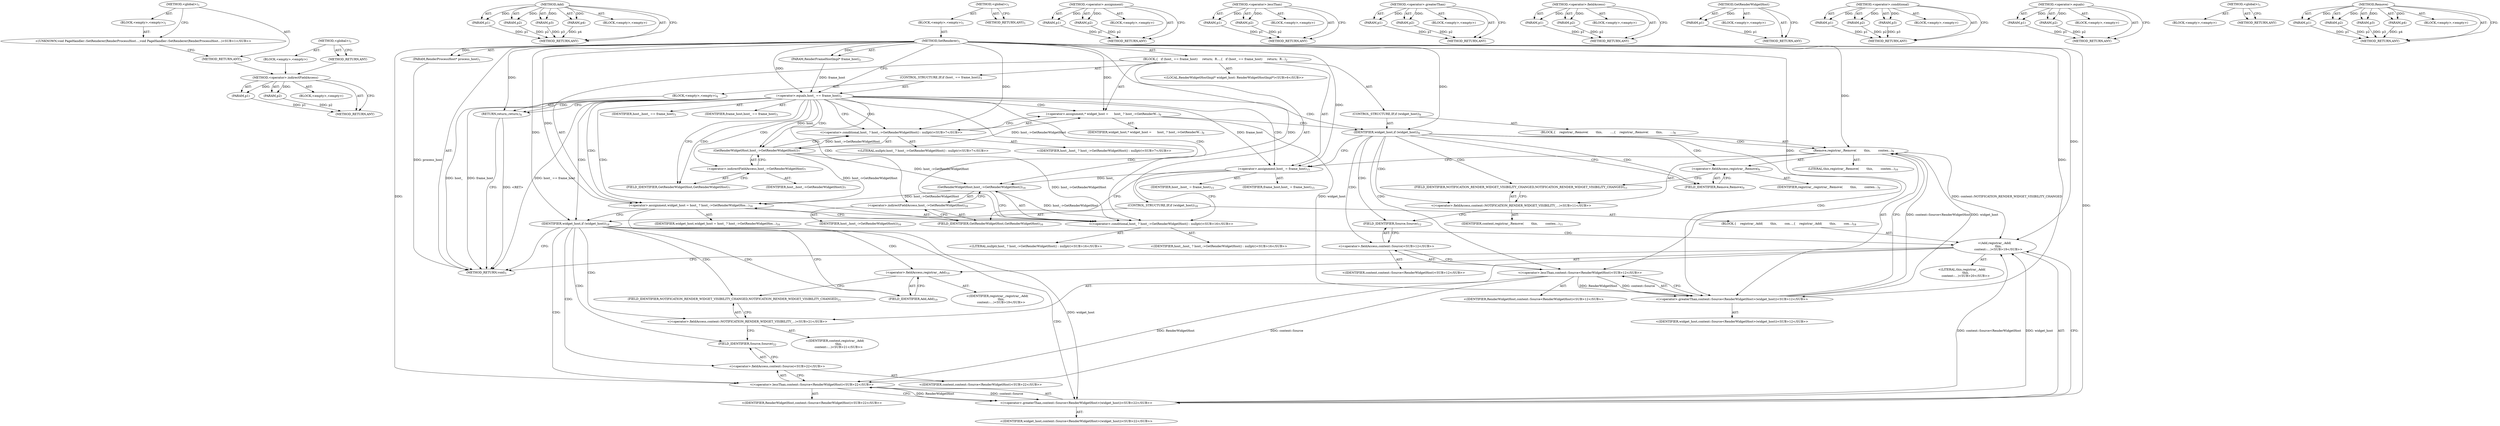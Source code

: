 digraph "&lt;global&gt;" {
vulnerable_119 [label=<(METHOD,&lt;operator&gt;.indirectFieldAccess)>];
vulnerable_120 [label=<(PARAM,p1)>];
vulnerable_121 [label=<(PARAM,p2)>];
vulnerable_122 [label=<(BLOCK,&lt;empty&gt;,&lt;empty&gt;)>];
vulnerable_123 [label=<(METHOD_RETURN,ANY)>];
vulnerable_146 [label=<(METHOD,Add)>];
vulnerable_147 [label=<(PARAM,p1)>];
vulnerable_148 [label=<(PARAM,p2)>];
vulnerable_149 [label=<(PARAM,p3)>];
vulnerable_150 [label=<(PARAM,p4)>];
vulnerable_151 [label=<(BLOCK,&lt;empty&gt;,&lt;empty&gt;)>];
vulnerable_152 [label=<(METHOD_RETURN,ANY)>];
vulnerable_6 [label=<(METHOD,&lt;global&gt;)<SUB>1</SUB>>];
vulnerable_7 [label=<(BLOCK,&lt;empty&gt;,&lt;empty&gt;)<SUB>1</SUB>>];
vulnerable_8 [label=<(METHOD,SetRenderer)<SUB>1</SUB>>];
vulnerable_9 [label=<(PARAM,RenderProcessHost* process_host)<SUB>1</SUB>>];
vulnerable_10 [label=<(PARAM,RenderFrameHostImpl* frame_host)<SUB>2</SUB>>];
vulnerable_11 [label=<(BLOCK,{
   if (host_ == frame_host)
     return;

  R...,{
   if (host_ == frame_host)
     return;

  R...)<SUB>2</SUB>>];
vulnerable_12 [label=<(CONTROL_STRUCTURE,IF,if (host_ == frame_host))<SUB>3</SUB>>];
vulnerable_13 [label=<(&lt;operator&gt;.equals,host_ == frame_host)<SUB>3</SUB>>];
vulnerable_14 [label=<(IDENTIFIER,host_,host_ == frame_host)<SUB>3</SUB>>];
vulnerable_15 [label=<(IDENTIFIER,frame_host,host_ == frame_host)<SUB>3</SUB>>];
vulnerable_16 [label=<(BLOCK,&lt;empty&gt;,&lt;empty&gt;)<SUB>4</SUB>>];
vulnerable_17 [label=<(RETURN,return;,return;)<SUB>4</SUB>>];
vulnerable_18 [label="<(LOCAL,RenderWidgetHostImpl* widget_host: RenderWidgetHostImpl*)<SUB>6</SUB>>"];
vulnerable_19 [label=<(&lt;operator&gt;.assignment,* widget_host =
      host_ ? host_-&gt;GetRenderW...)<SUB>6</SUB>>];
vulnerable_20 [label=<(IDENTIFIER,widget_host,* widget_host =
      host_ ? host_-&gt;GetRenderW...)<SUB>6</SUB>>];
vulnerable_21 [label="<(&lt;operator&gt;.conditional,host_ ? host_-&gt;GetRenderWidgetHost() : nullptr)<SUB>7</SUB>>"];
vulnerable_22 [label="<(IDENTIFIER,host_,host_ ? host_-&gt;GetRenderWidgetHost() : nullptr)<SUB>7</SUB>>"];
vulnerable_23 [label=<(GetRenderWidgetHost,host_-&gt;GetRenderWidgetHost())<SUB>7</SUB>>];
vulnerable_24 [label=<(&lt;operator&gt;.indirectFieldAccess,host_-&gt;GetRenderWidgetHost)<SUB>7</SUB>>];
vulnerable_25 [label=<(IDENTIFIER,host_,host_-&gt;GetRenderWidgetHost())<SUB>7</SUB>>];
vulnerable_26 [label=<(FIELD_IDENTIFIER,GetRenderWidgetHost,GetRenderWidgetHost)<SUB>7</SUB>>];
vulnerable_27 [label="<(LITERAL,nullptr,host_ ? host_-&gt;GetRenderWidgetHost() : nullptr)<SUB>7</SUB>>"];
vulnerable_28 [label=<(CONTROL_STRUCTURE,IF,if (widget_host))<SUB>8</SUB>>];
vulnerable_29 [label=<(IDENTIFIER,widget_host,if (widget_host))<SUB>8</SUB>>];
vulnerable_30 [label=<(BLOCK,{
    registrar_.Remove(
        this,
        ...,{
    registrar_.Remove(
        this,
        ...)<SUB>8</SUB>>];
vulnerable_31 [label=<(Remove,registrar_.Remove(
        this,
        conten...)<SUB>9</SUB>>];
vulnerable_32 [label=<(&lt;operator&gt;.fieldAccess,registrar_.Remove)<SUB>9</SUB>>];
vulnerable_33 [label=<(IDENTIFIER,registrar_,registrar_.Remove(
        this,
        conten...)<SUB>9</SUB>>];
vulnerable_34 [label=<(FIELD_IDENTIFIER,Remove,Remove)<SUB>9</SUB>>];
vulnerable_35 [label=<(LITERAL,this,registrar_.Remove(
        this,
        conten...)<SUB>10</SUB>>];
vulnerable_36 [label="<(&lt;operator&gt;.fieldAccess,content::NOTIFICATION_RENDER_WIDGET_VISIBILITY_...)<SUB>11</SUB>>"];
vulnerable_37 [label=<(IDENTIFIER,content,registrar_.Remove(
        this,
        conten...)<SUB>11</SUB>>];
vulnerable_38 [label=<(FIELD_IDENTIFIER,NOTIFICATION_RENDER_WIDGET_VISIBILITY_CHANGED,NOTIFICATION_RENDER_WIDGET_VISIBILITY_CHANGED)<SUB>11</SUB>>];
vulnerable_39 [label="<(&lt;operator&gt;.greaterThan,content::Source&lt;RenderWidgetHost&gt;(widget_host))<SUB>12</SUB>>"];
vulnerable_40 [label="<(&lt;operator&gt;.lessThan,content::Source&lt;RenderWidgetHost)<SUB>12</SUB>>"];
vulnerable_41 [label="<(&lt;operator&gt;.fieldAccess,content::Source)<SUB>12</SUB>>"];
vulnerable_42 [label="<(IDENTIFIER,content,content::Source&lt;RenderWidgetHost)<SUB>12</SUB>>"];
vulnerable_43 [label=<(FIELD_IDENTIFIER,Source,Source)<SUB>12</SUB>>];
vulnerable_44 [label="<(IDENTIFIER,RenderWidgetHost,content::Source&lt;RenderWidgetHost)<SUB>12</SUB>>"];
vulnerable_45 [label="<(IDENTIFIER,widget_host,content::Source&lt;RenderWidgetHost&gt;(widget_host))<SUB>12</SUB>>"];
vulnerable_46 [label=<(&lt;operator&gt;.assignment,host_ = frame_host)<SUB>15</SUB>>];
vulnerable_47 [label=<(IDENTIFIER,host_,host_ = frame_host)<SUB>15</SUB>>];
vulnerable_48 [label=<(IDENTIFIER,frame_host,host_ = frame_host)<SUB>15</SUB>>];
vulnerable_49 [label=<(&lt;operator&gt;.assignment,widget_host = host_ ? host_-&gt;GetRenderWidgetHos...)<SUB>16</SUB>>];
vulnerable_50 [label=<(IDENTIFIER,widget_host,widget_host = host_ ? host_-&gt;GetRenderWidgetHos...)<SUB>16</SUB>>];
vulnerable_51 [label="<(&lt;operator&gt;.conditional,host_ ? host_-&gt;GetRenderWidgetHost() : nullptr)<SUB>16</SUB>>"];
vulnerable_52 [label="<(IDENTIFIER,host_,host_ ? host_-&gt;GetRenderWidgetHost() : nullptr)<SUB>16</SUB>>"];
vulnerable_53 [label=<(GetRenderWidgetHost,host_-&gt;GetRenderWidgetHost())<SUB>16</SUB>>];
vulnerable_54 [label=<(&lt;operator&gt;.indirectFieldAccess,host_-&gt;GetRenderWidgetHost)<SUB>16</SUB>>];
vulnerable_55 [label=<(IDENTIFIER,host_,host_-&gt;GetRenderWidgetHost())<SUB>16</SUB>>];
vulnerable_56 [label=<(FIELD_IDENTIFIER,GetRenderWidgetHost,GetRenderWidgetHost)<SUB>16</SUB>>];
vulnerable_57 [label="<(LITERAL,nullptr,host_ ? host_-&gt;GetRenderWidgetHost() : nullptr)<SUB>16</SUB>>"];
vulnerable_58 [label=<(CONTROL_STRUCTURE,IF,if (widget_host))<SUB>18</SUB>>];
vulnerable_59 [label=<(IDENTIFIER,widget_host,if (widget_host))<SUB>18</SUB>>];
vulnerable_60 [label=<(BLOCK,{
    registrar_.Add(
        this,
        con...,{
    registrar_.Add(
        this,
        con...)<SUB>18</SUB>>];
vulnerable_61 [label="<(Add,registrar_.Add(
        this,
        content::...)<SUB>19</SUB>>"];
vulnerable_62 [label=<(&lt;operator&gt;.fieldAccess,registrar_.Add)<SUB>19</SUB>>];
vulnerable_63 [label="<(IDENTIFIER,registrar_,registrar_.Add(
        this,
        content::...)<SUB>19</SUB>>"];
vulnerable_64 [label=<(FIELD_IDENTIFIER,Add,Add)<SUB>19</SUB>>];
vulnerable_65 [label="<(LITERAL,this,registrar_.Add(
        this,
        content::...)<SUB>20</SUB>>"];
vulnerable_66 [label="<(&lt;operator&gt;.fieldAccess,content::NOTIFICATION_RENDER_WIDGET_VISIBILITY_...)<SUB>21</SUB>>"];
vulnerable_67 [label="<(IDENTIFIER,content,registrar_.Add(
        this,
        content::...)<SUB>21</SUB>>"];
vulnerable_68 [label=<(FIELD_IDENTIFIER,NOTIFICATION_RENDER_WIDGET_VISIBILITY_CHANGED,NOTIFICATION_RENDER_WIDGET_VISIBILITY_CHANGED)<SUB>21</SUB>>];
vulnerable_69 [label="<(&lt;operator&gt;.greaterThan,content::Source&lt;RenderWidgetHost&gt;(widget_host))<SUB>22</SUB>>"];
vulnerable_70 [label="<(&lt;operator&gt;.lessThan,content::Source&lt;RenderWidgetHost)<SUB>22</SUB>>"];
vulnerable_71 [label="<(&lt;operator&gt;.fieldAccess,content::Source)<SUB>22</SUB>>"];
vulnerable_72 [label="<(IDENTIFIER,content,content::Source&lt;RenderWidgetHost)<SUB>22</SUB>>"];
vulnerable_73 [label=<(FIELD_IDENTIFIER,Source,Source)<SUB>22</SUB>>];
vulnerable_74 [label="<(IDENTIFIER,RenderWidgetHost,content::Source&lt;RenderWidgetHost)<SUB>22</SUB>>"];
vulnerable_75 [label="<(IDENTIFIER,widget_host,content::Source&lt;RenderWidgetHost&gt;(widget_host))<SUB>22</SUB>>"];
vulnerable_76 [label=<(METHOD_RETURN,void)<SUB>1</SUB>>];
vulnerable_78 [label=<(METHOD_RETURN,ANY)<SUB>1</SUB>>];
vulnerable_104 [label=<(METHOD,&lt;operator&gt;.assignment)>];
vulnerable_105 [label=<(PARAM,p1)>];
vulnerable_106 [label=<(PARAM,p2)>];
vulnerable_107 [label=<(BLOCK,&lt;empty&gt;,&lt;empty&gt;)>];
vulnerable_108 [label=<(METHOD_RETURN,ANY)>];
vulnerable_141 [label=<(METHOD,&lt;operator&gt;.lessThan)>];
vulnerable_142 [label=<(PARAM,p1)>];
vulnerable_143 [label=<(PARAM,p2)>];
vulnerable_144 [label=<(BLOCK,&lt;empty&gt;,&lt;empty&gt;)>];
vulnerable_145 [label=<(METHOD_RETURN,ANY)>];
vulnerable_136 [label=<(METHOD,&lt;operator&gt;.greaterThan)>];
vulnerable_137 [label=<(PARAM,p1)>];
vulnerable_138 [label=<(PARAM,p2)>];
vulnerable_139 [label=<(BLOCK,&lt;empty&gt;,&lt;empty&gt;)>];
vulnerable_140 [label=<(METHOD_RETURN,ANY)>];
vulnerable_131 [label=<(METHOD,&lt;operator&gt;.fieldAccess)>];
vulnerable_132 [label=<(PARAM,p1)>];
vulnerable_133 [label=<(PARAM,p2)>];
vulnerable_134 [label=<(BLOCK,&lt;empty&gt;,&lt;empty&gt;)>];
vulnerable_135 [label=<(METHOD_RETURN,ANY)>];
vulnerable_115 [label=<(METHOD,GetRenderWidgetHost)>];
vulnerable_116 [label=<(PARAM,p1)>];
vulnerable_117 [label=<(BLOCK,&lt;empty&gt;,&lt;empty&gt;)>];
vulnerable_118 [label=<(METHOD_RETURN,ANY)>];
vulnerable_109 [label=<(METHOD,&lt;operator&gt;.conditional)>];
vulnerable_110 [label=<(PARAM,p1)>];
vulnerable_111 [label=<(PARAM,p2)>];
vulnerable_112 [label=<(PARAM,p3)>];
vulnerable_113 [label=<(BLOCK,&lt;empty&gt;,&lt;empty&gt;)>];
vulnerable_114 [label=<(METHOD_RETURN,ANY)>];
vulnerable_99 [label=<(METHOD,&lt;operator&gt;.equals)>];
vulnerable_100 [label=<(PARAM,p1)>];
vulnerable_101 [label=<(PARAM,p2)>];
vulnerable_102 [label=<(BLOCK,&lt;empty&gt;,&lt;empty&gt;)>];
vulnerable_103 [label=<(METHOD_RETURN,ANY)>];
vulnerable_93 [label=<(METHOD,&lt;global&gt;)<SUB>1</SUB>>];
vulnerable_94 [label=<(BLOCK,&lt;empty&gt;,&lt;empty&gt;)>];
vulnerable_95 [label=<(METHOD_RETURN,ANY)>];
vulnerable_124 [label=<(METHOD,Remove)>];
vulnerable_125 [label=<(PARAM,p1)>];
vulnerable_126 [label=<(PARAM,p2)>];
vulnerable_127 [label=<(PARAM,p3)>];
vulnerable_128 [label=<(PARAM,p4)>];
vulnerable_129 [label=<(BLOCK,&lt;empty&gt;,&lt;empty&gt;)>];
vulnerable_130 [label=<(METHOD_RETURN,ANY)>];
fixed_6 [label=<(METHOD,&lt;global&gt;)<SUB>1</SUB>>];
fixed_7 [label=<(BLOCK,&lt;empty&gt;,&lt;empty&gt;)<SUB>1</SUB>>];
fixed_8 [label="<(UNKNOWN,void PageHandler::SetRenderer(RenderProcessHost...,void PageHandler::SetRenderer(RenderProcessHost...)<SUB>1</SUB>>"];
fixed_9 [label=<(METHOD_RETURN,ANY)<SUB>1</SUB>>];
fixed_14 [label=<(METHOD,&lt;global&gt;)<SUB>1</SUB>>];
fixed_15 [label=<(BLOCK,&lt;empty&gt;,&lt;empty&gt;)>];
fixed_16 [label=<(METHOD_RETURN,ANY)>];
vulnerable_119 -> vulnerable_120  [key=0, label="AST: "];
vulnerable_119 -> vulnerable_120  [key=1, label="DDG: "];
vulnerable_119 -> vulnerable_122  [key=0, label="AST: "];
vulnerable_119 -> vulnerable_121  [key=0, label="AST: "];
vulnerable_119 -> vulnerable_121  [key=1, label="DDG: "];
vulnerable_119 -> vulnerable_123  [key=0, label="AST: "];
vulnerable_119 -> vulnerable_123  [key=1, label="CFG: "];
vulnerable_120 -> vulnerable_123  [key=0, label="DDG: p1"];
vulnerable_121 -> vulnerable_123  [key=0, label="DDG: p2"];
vulnerable_146 -> vulnerable_147  [key=0, label="AST: "];
vulnerable_146 -> vulnerable_147  [key=1, label="DDG: "];
vulnerable_146 -> vulnerable_151  [key=0, label="AST: "];
vulnerable_146 -> vulnerable_148  [key=0, label="AST: "];
vulnerable_146 -> vulnerable_148  [key=1, label="DDG: "];
vulnerable_146 -> vulnerable_152  [key=0, label="AST: "];
vulnerable_146 -> vulnerable_152  [key=1, label="CFG: "];
vulnerable_146 -> vulnerable_149  [key=0, label="AST: "];
vulnerable_146 -> vulnerable_149  [key=1, label="DDG: "];
vulnerable_146 -> vulnerable_150  [key=0, label="AST: "];
vulnerable_146 -> vulnerable_150  [key=1, label="DDG: "];
vulnerable_147 -> vulnerable_152  [key=0, label="DDG: p1"];
vulnerable_148 -> vulnerable_152  [key=0, label="DDG: p2"];
vulnerable_149 -> vulnerable_152  [key=0, label="DDG: p3"];
vulnerable_150 -> vulnerable_152  [key=0, label="DDG: p4"];
vulnerable_6 -> vulnerable_7  [key=0, label="AST: "];
vulnerable_6 -> vulnerable_78  [key=0, label="AST: "];
vulnerable_6 -> vulnerable_78  [key=1, label="CFG: "];
vulnerable_7 -> vulnerable_8  [key=0, label="AST: "];
vulnerable_8 -> vulnerable_9  [key=0, label="AST: "];
vulnerable_8 -> vulnerable_9  [key=1, label="DDG: "];
vulnerable_8 -> vulnerable_10  [key=0, label="AST: "];
vulnerable_8 -> vulnerable_10  [key=1, label="DDG: "];
vulnerable_8 -> vulnerable_11  [key=0, label="AST: "];
vulnerable_8 -> vulnerable_76  [key=0, label="AST: "];
vulnerable_8 -> vulnerable_13  [key=0, label="CFG: "];
vulnerable_8 -> vulnerable_13  [key=1, label="DDG: "];
vulnerable_8 -> vulnerable_19  [key=0, label="DDG: "];
vulnerable_8 -> vulnerable_46  [key=0, label="DDG: "];
vulnerable_8 -> vulnerable_49  [key=0, label="DDG: "];
vulnerable_8 -> vulnerable_29  [key=0, label="DDG: "];
vulnerable_8 -> vulnerable_59  [key=0, label="DDG: "];
vulnerable_8 -> vulnerable_17  [key=0, label="DDG: "];
vulnerable_8 -> vulnerable_21  [key=0, label="DDG: "];
vulnerable_8 -> vulnerable_51  [key=0, label="DDG: "];
vulnerable_8 -> vulnerable_31  [key=0, label="DDG: "];
vulnerable_8 -> vulnerable_61  [key=0, label="DDG: "];
vulnerable_8 -> vulnerable_39  [key=0, label="DDG: "];
vulnerable_8 -> vulnerable_69  [key=0, label="DDG: "];
vulnerable_8 -> vulnerable_40  [key=0, label="DDG: "];
vulnerable_8 -> vulnerable_70  [key=0, label="DDG: "];
vulnerable_9 -> vulnerable_76  [key=0, label="DDG: process_host"];
vulnerable_10 -> vulnerable_13  [key=0, label="DDG: frame_host"];
vulnerable_11 -> vulnerable_12  [key=0, label="AST: "];
vulnerable_11 -> vulnerable_18  [key=0, label="AST: "];
vulnerable_11 -> vulnerable_19  [key=0, label="AST: "];
vulnerable_11 -> vulnerable_28  [key=0, label="AST: "];
vulnerable_11 -> vulnerable_46  [key=0, label="AST: "];
vulnerable_11 -> vulnerable_49  [key=0, label="AST: "];
vulnerable_11 -> vulnerable_58  [key=0, label="AST: "];
vulnerable_12 -> vulnerable_13  [key=0, label="AST: "];
vulnerable_12 -> vulnerable_16  [key=0, label="AST: "];
vulnerable_13 -> vulnerable_14  [key=0, label="AST: "];
vulnerable_13 -> vulnerable_15  [key=0, label="AST: "];
vulnerable_13 -> vulnerable_17  [key=0, label="CFG: "];
vulnerable_13 -> vulnerable_17  [key=1, label="CDG: "];
vulnerable_13 -> vulnerable_26  [key=0, label="CFG: "];
vulnerable_13 -> vulnerable_26  [key=1, label="CDG: "];
vulnerable_13 -> vulnerable_21  [key=0, label="CFG: "];
vulnerable_13 -> vulnerable_21  [key=1, label="CDG: "];
vulnerable_13 -> vulnerable_76  [key=0, label="DDG: host_"];
vulnerable_13 -> vulnerable_76  [key=1, label="DDG: frame_host"];
vulnerable_13 -> vulnerable_76  [key=2, label="DDG: host_ == frame_host"];
vulnerable_13 -> vulnerable_46  [key=0, label="DDG: frame_host"];
vulnerable_13 -> vulnerable_46  [key=1, label="CDG: "];
vulnerable_13 -> vulnerable_23  [key=0, label="DDG: host_"];
vulnerable_13 -> vulnerable_23  [key=1, label="CDG: "];
vulnerable_13 -> vulnerable_49  [key=0, label="CDG: "];
vulnerable_13 -> vulnerable_51  [key=0, label="CDG: "];
vulnerable_13 -> vulnerable_19  [key=0, label="CDG: "];
vulnerable_13 -> vulnerable_29  [key=0, label="CDG: "];
vulnerable_13 -> vulnerable_59  [key=0, label="CDG: "];
vulnerable_13 -> vulnerable_56  [key=0, label="CDG: "];
vulnerable_13 -> vulnerable_54  [key=0, label="CDG: "];
vulnerable_13 -> vulnerable_53  [key=0, label="CDG: "];
vulnerable_13 -> vulnerable_24  [key=0, label="CDG: "];
vulnerable_16 -> vulnerable_17  [key=0, label="AST: "];
vulnerable_17 -> vulnerable_76  [key=0, label="CFG: "];
vulnerable_17 -> vulnerable_76  [key=1, label="DDG: &lt;RET&gt;"];
vulnerable_19 -> vulnerable_20  [key=0, label="AST: "];
vulnerable_19 -> vulnerable_21  [key=0, label="AST: "];
vulnerable_19 -> vulnerable_29  [key=0, label="CFG: "];
vulnerable_19 -> vulnerable_39  [key=0, label="DDG: widget_host"];
vulnerable_21 -> vulnerable_22  [key=0, label="AST: "];
vulnerable_21 -> vulnerable_23  [key=0, label="AST: "];
vulnerable_21 -> vulnerable_27  [key=0, label="AST: "];
vulnerable_21 -> vulnerable_19  [key=0, label="CFG: "];
vulnerable_23 -> vulnerable_24  [key=0, label="AST: "];
vulnerable_23 -> vulnerable_21  [key=0, label="CFG: "];
vulnerable_23 -> vulnerable_21  [key=1, label="DDG: host_-&gt;GetRenderWidgetHost"];
vulnerable_23 -> vulnerable_19  [key=0, label="DDG: host_-&gt;GetRenderWidgetHost"];
vulnerable_23 -> vulnerable_49  [key=0, label="DDG: host_-&gt;GetRenderWidgetHost"];
vulnerable_23 -> vulnerable_51  [key=0, label="DDG: host_-&gt;GetRenderWidgetHost"];
vulnerable_23 -> vulnerable_53  [key=0, label="DDG: host_-&gt;GetRenderWidgetHost"];
vulnerable_24 -> vulnerable_25  [key=0, label="AST: "];
vulnerable_24 -> vulnerable_26  [key=0, label="AST: "];
vulnerable_24 -> vulnerable_23  [key=0, label="CFG: "];
vulnerable_26 -> vulnerable_24  [key=0, label="CFG: "];
vulnerable_28 -> vulnerable_29  [key=0, label="AST: "];
vulnerable_28 -> vulnerable_30  [key=0, label="AST: "];
vulnerable_29 -> vulnerable_34  [key=0, label="CFG: "];
vulnerable_29 -> vulnerable_34  [key=1, label="CDG: "];
vulnerable_29 -> vulnerable_46  [key=0, label="CFG: "];
vulnerable_29 -> vulnerable_32  [key=0, label="CDG: "];
vulnerable_29 -> vulnerable_38  [key=0, label="CDG: "];
vulnerable_29 -> vulnerable_40  [key=0, label="CDG: "];
vulnerable_29 -> vulnerable_43  [key=0, label="CDG: "];
vulnerable_29 -> vulnerable_36  [key=0, label="CDG: "];
vulnerable_29 -> vulnerable_41  [key=0, label="CDG: "];
vulnerable_29 -> vulnerable_39  [key=0, label="CDG: "];
vulnerable_29 -> vulnerable_31  [key=0, label="CDG: "];
vulnerable_30 -> vulnerable_31  [key=0, label="AST: "];
vulnerable_31 -> vulnerable_32  [key=0, label="AST: "];
vulnerable_31 -> vulnerable_35  [key=0, label="AST: "];
vulnerable_31 -> vulnerable_36  [key=0, label="AST: "];
vulnerable_31 -> vulnerable_39  [key=0, label="AST: "];
vulnerable_31 -> vulnerable_46  [key=0, label="CFG: "];
vulnerable_31 -> vulnerable_61  [key=0, label="DDG: content::NOTIFICATION_RENDER_WIDGET_VISIBILITY_CHANGED"];
vulnerable_32 -> vulnerable_33  [key=0, label="AST: "];
vulnerable_32 -> vulnerable_34  [key=0, label="AST: "];
vulnerable_32 -> vulnerable_38  [key=0, label="CFG: "];
vulnerable_34 -> vulnerable_32  [key=0, label="CFG: "];
vulnerable_36 -> vulnerable_37  [key=0, label="AST: "];
vulnerable_36 -> vulnerable_38  [key=0, label="AST: "];
vulnerable_36 -> vulnerable_43  [key=0, label="CFG: "];
vulnerable_38 -> vulnerable_36  [key=0, label="CFG: "];
vulnerable_39 -> vulnerable_40  [key=0, label="AST: "];
vulnerable_39 -> vulnerable_45  [key=0, label="AST: "];
vulnerable_39 -> vulnerable_31  [key=0, label="CFG: "];
vulnerable_39 -> vulnerable_31  [key=1, label="DDG: content::Source&lt;RenderWidgetHost"];
vulnerable_39 -> vulnerable_31  [key=2, label="DDG: widget_host"];
vulnerable_40 -> vulnerable_41  [key=0, label="AST: "];
vulnerable_40 -> vulnerable_44  [key=0, label="AST: "];
vulnerable_40 -> vulnerable_39  [key=0, label="CFG: "];
vulnerable_40 -> vulnerable_39  [key=1, label="DDG: content::Source"];
vulnerable_40 -> vulnerable_39  [key=2, label="DDG: RenderWidgetHost"];
vulnerable_40 -> vulnerable_70  [key=0, label="DDG: content::Source"];
vulnerable_40 -> vulnerable_70  [key=1, label="DDG: RenderWidgetHost"];
vulnerable_41 -> vulnerable_42  [key=0, label="AST: "];
vulnerable_41 -> vulnerable_43  [key=0, label="AST: "];
vulnerable_41 -> vulnerable_40  [key=0, label="CFG: "];
vulnerable_43 -> vulnerable_41  [key=0, label="CFG: "];
vulnerable_46 -> vulnerable_47  [key=0, label="AST: "];
vulnerable_46 -> vulnerable_48  [key=0, label="AST: "];
vulnerable_46 -> vulnerable_56  [key=0, label="CFG: "];
vulnerable_46 -> vulnerable_51  [key=0, label="CFG: "];
vulnerable_46 -> vulnerable_53  [key=0, label="DDG: host_"];
vulnerable_49 -> vulnerable_50  [key=0, label="AST: "];
vulnerable_49 -> vulnerable_51  [key=0, label="AST: "];
vulnerable_49 -> vulnerable_59  [key=0, label="CFG: "];
vulnerable_49 -> vulnerable_69  [key=0, label="DDG: widget_host"];
vulnerable_51 -> vulnerable_52  [key=0, label="AST: "];
vulnerable_51 -> vulnerable_53  [key=0, label="AST: "];
vulnerable_51 -> vulnerable_57  [key=0, label="AST: "];
vulnerable_51 -> vulnerable_49  [key=0, label="CFG: "];
vulnerable_53 -> vulnerable_54  [key=0, label="AST: "];
vulnerable_53 -> vulnerable_51  [key=0, label="CFG: "];
vulnerable_53 -> vulnerable_51  [key=1, label="DDG: host_-&gt;GetRenderWidgetHost"];
vulnerable_53 -> vulnerable_49  [key=0, label="DDG: host_-&gt;GetRenderWidgetHost"];
vulnerable_54 -> vulnerable_55  [key=0, label="AST: "];
vulnerable_54 -> vulnerable_56  [key=0, label="AST: "];
vulnerable_54 -> vulnerable_53  [key=0, label="CFG: "];
vulnerable_56 -> vulnerable_54  [key=0, label="CFG: "];
vulnerable_58 -> vulnerable_59  [key=0, label="AST: "];
vulnerable_58 -> vulnerable_60  [key=0, label="AST: "];
vulnerable_59 -> vulnerable_76  [key=0, label="CFG: "];
vulnerable_59 -> vulnerable_64  [key=0, label="CFG: "];
vulnerable_59 -> vulnerable_64  [key=1, label="CDG: "];
vulnerable_59 -> vulnerable_68  [key=0, label="CDG: "];
vulnerable_59 -> vulnerable_73  [key=0, label="CDG: "];
vulnerable_59 -> vulnerable_66  [key=0, label="CDG: "];
vulnerable_59 -> vulnerable_69  [key=0, label="CDG: "];
vulnerable_59 -> vulnerable_61  [key=0, label="CDG: "];
vulnerable_59 -> vulnerable_71  [key=0, label="CDG: "];
vulnerable_59 -> vulnerable_70  [key=0, label="CDG: "];
vulnerable_59 -> vulnerable_62  [key=0, label="CDG: "];
vulnerable_60 -> vulnerable_61  [key=0, label="AST: "];
vulnerable_61 -> vulnerable_62  [key=0, label="AST: "];
vulnerable_61 -> vulnerable_65  [key=0, label="AST: "];
vulnerable_61 -> vulnerable_66  [key=0, label="AST: "];
vulnerable_61 -> vulnerable_69  [key=0, label="AST: "];
vulnerable_61 -> vulnerable_76  [key=0, label="CFG: "];
vulnerable_62 -> vulnerable_63  [key=0, label="AST: "];
vulnerable_62 -> vulnerable_64  [key=0, label="AST: "];
vulnerable_62 -> vulnerable_68  [key=0, label="CFG: "];
vulnerable_64 -> vulnerable_62  [key=0, label="CFG: "];
vulnerable_66 -> vulnerable_67  [key=0, label="AST: "];
vulnerable_66 -> vulnerable_68  [key=0, label="AST: "];
vulnerable_66 -> vulnerable_73  [key=0, label="CFG: "];
vulnerable_68 -> vulnerable_66  [key=0, label="CFG: "];
vulnerable_69 -> vulnerable_70  [key=0, label="AST: "];
vulnerable_69 -> vulnerable_75  [key=0, label="AST: "];
vulnerable_69 -> vulnerable_61  [key=0, label="CFG: "];
vulnerable_69 -> vulnerable_61  [key=1, label="DDG: content::Source&lt;RenderWidgetHost"];
vulnerable_69 -> vulnerable_61  [key=2, label="DDG: widget_host"];
vulnerable_70 -> vulnerable_71  [key=0, label="AST: "];
vulnerable_70 -> vulnerable_74  [key=0, label="AST: "];
vulnerable_70 -> vulnerable_69  [key=0, label="CFG: "];
vulnerable_70 -> vulnerable_69  [key=1, label="DDG: content::Source"];
vulnerable_70 -> vulnerable_69  [key=2, label="DDG: RenderWidgetHost"];
vulnerable_71 -> vulnerable_72  [key=0, label="AST: "];
vulnerable_71 -> vulnerable_73  [key=0, label="AST: "];
vulnerable_71 -> vulnerable_70  [key=0, label="CFG: "];
vulnerable_73 -> vulnerable_71  [key=0, label="CFG: "];
vulnerable_104 -> vulnerable_105  [key=0, label="AST: "];
vulnerable_104 -> vulnerable_105  [key=1, label="DDG: "];
vulnerable_104 -> vulnerable_107  [key=0, label="AST: "];
vulnerable_104 -> vulnerable_106  [key=0, label="AST: "];
vulnerable_104 -> vulnerable_106  [key=1, label="DDG: "];
vulnerable_104 -> vulnerable_108  [key=0, label="AST: "];
vulnerable_104 -> vulnerable_108  [key=1, label="CFG: "];
vulnerable_105 -> vulnerable_108  [key=0, label="DDG: p1"];
vulnerable_106 -> vulnerable_108  [key=0, label="DDG: p2"];
vulnerable_141 -> vulnerable_142  [key=0, label="AST: "];
vulnerable_141 -> vulnerable_142  [key=1, label="DDG: "];
vulnerable_141 -> vulnerable_144  [key=0, label="AST: "];
vulnerable_141 -> vulnerable_143  [key=0, label="AST: "];
vulnerable_141 -> vulnerable_143  [key=1, label="DDG: "];
vulnerable_141 -> vulnerable_145  [key=0, label="AST: "];
vulnerable_141 -> vulnerable_145  [key=1, label="CFG: "];
vulnerable_142 -> vulnerable_145  [key=0, label="DDG: p1"];
vulnerable_143 -> vulnerable_145  [key=0, label="DDG: p2"];
vulnerable_136 -> vulnerable_137  [key=0, label="AST: "];
vulnerable_136 -> vulnerable_137  [key=1, label="DDG: "];
vulnerable_136 -> vulnerable_139  [key=0, label="AST: "];
vulnerable_136 -> vulnerable_138  [key=0, label="AST: "];
vulnerable_136 -> vulnerable_138  [key=1, label="DDG: "];
vulnerable_136 -> vulnerable_140  [key=0, label="AST: "];
vulnerable_136 -> vulnerable_140  [key=1, label="CFG: "];
vulnerable_137 -> vulnerable_140  [key=0, label="DDG: p1"];
vulnerable_138 -> vulnerable_140  [key=0, label="DDG: p2"];
vulnerable_131 -> vulnerable_132  [key=0, label="AST: "];
vulnerable_131 -> vulnerable_132  [key=1, label="DDG: "];
vulnerable_131 -> vulnerable_134  [key=0, label="AST: "];
vulnerable_131 -> vulnerable_133  [key=0, label="AST: "];
vulnerable_131 -> vulnerable_133  [key=1, label="DDG: "];
vulnerable_131 -> vulnerable_135  [key=0, label="AST: "];
vulnerable_131 -> vulnerable_135  [key=1, label="CFG: "];
vulnerable_132 -> vulnerable_135  [key=0, label="DDG: p1"];
vulnerable_133 -> vulnerable_135  [key=0, label="DDG: p2"];
vulnerable_115 -> vulnerable_116  [key=0, label="AST: "];
vulnerable_115 -> vulnerable_116  [key=1, label="DDG: "];
vulnerable_115 -> vulnerable_117  [key=0, label="AST: "];
vulnerable_115 -> vulnerable_118  [key=0, label="AST: "];
vulnerable_115 -> vulnerable_118  [key=1, label="CFG: "];
vulnerable_116 -> vulnerable_118  [key=0, label="DDG: p1"];
vulnerable_109 -> vulnerable_110  [key=0, label="AST: "];
vulnerable_109 -> vulnerable_110  [key=1, label="DDG: "];
vulnerable_109 -> vulnerable_113  [key=0, label="AST: "];
vulnerable_109 -> vulnerable_111  [key=0, label="AST: "];
vulnerable_109 -> vulnerable_111  [key=1, label="DDG: "];
vulnerable_109 -> vulnerable_114  [key=0, label="AST: "];
vulnerable_109 -> vulnerable_114  [key=1, label="CFG: "];
vulnerable_109 -> vulnerable_112  [key=0, label="AST: "];
vulnerable_109 -> vulnerable_112  [key=1, label="DDG: "];
vulnerable_110 -> vulnerable_114  [key=0, label="DDG: p1"];
vulnerable_111 -> vulnerable_114  [key=0, label="DDG: p2"];
vulnerable_112 -> vulnerable_114  [key=0, label="DDG: p3"];
vulnerable_99 -> vulnerable_100  [key=0, label="AST: "];
vulnerable_99 -> vulnerable_100  [key=1, label="DDG: "];
vulnerable_99 -> vulnerable_102  [key=0, label="AST: "];
vulnerable_99 -> vulnerable_101  [key=0, label="AST: "];
vulnerable_99 -> vulnerable_101  [key=1, label="DDG: "];
vulnerable_99 -> vulnerable_103  [key=0, label="AST: "];
vulnerable_99 -> vulnerable_103  [key=1, label="CFG: "];
vulnerable_100 -> vulnerable_103  [key=0, label="DDG: p1"];
vulnerable_101 -> vulnerable_103  [key=0, label="DDG: p2"];
vulnerable_93 -> vulnerable_94  [key=0, label="AST: "];
vulnerable_93 -> vulnerable_95  [key=0, label="AST: "];
vulnerable_93 -> vulnerable_95  [key=1, label="CFG: "];
vulnerable_124 -> vulnerable_125  [key=0, label="AST: "];
vulnerable_124 -> vulnerable_125  [key=1, label="DDG: "];
vulnerable_124 -> vulnerable_129  [key=0, label="AST: "];
vulnerable_124 -> vulnerable_126  [key=0, label="AST: "];
vulnerable_124 -> vulnerable_126  [key=1, label="DDG: "];
vulnerable_124 -> vulnerable_130  [key=0, label="AST: "];
vulnerable_124 -> vulnerable_130  [key=1, label="CFG: "];
vulnerable_124 -> vulnerable_127  [key=0, label="AST: "];
vulnerable_124 -> vulnerable_127  [key=1, label="DDG: "];
vulnerable_124 -> vulnerable_128  [key=0, label="AST: "];
vulnerable_124 -> vulnerable_128  [key=1, label="DDG: "];
vulnerable_125 -> vulnerable_130  [key=0, label="DDG: p1"];
vulnerable_126 -> vulnerable_130  [key=0, label="DDG: p2"];
vulnerable_127 -> vulnerable_130  [key=0, label="DDG: p3"];
vulnerable_128 -> vulnerable_130  [key=0, label="DDG: p4"];
fixed_6 -> fixed_7  [key=0, label="AST: "];
fixed_6 -> fixed_9  [key=0, label="AST: "];
fixed_6 -> fixed_8  [key=0, label="CFG: "];
fixed_7 -> fixed_8  [key=0, label="AST: "];
fixed_8 -> fixed_9  [key=0, label="CFG: "];
fixed_9 -> vulnerable_119  [key=0];
fixed_14 -> fixed_15  [key=0, label="AST: "];
fixed_14 -> fixed_16  [key=0, label="AST: "];
fixed_14 -> fixed_16  [key=1, label="CFG: "];
fixed_15 -> vulnerable_119  [key=0];
fixed_16 -> vulnerable_119  [key=0];
}
